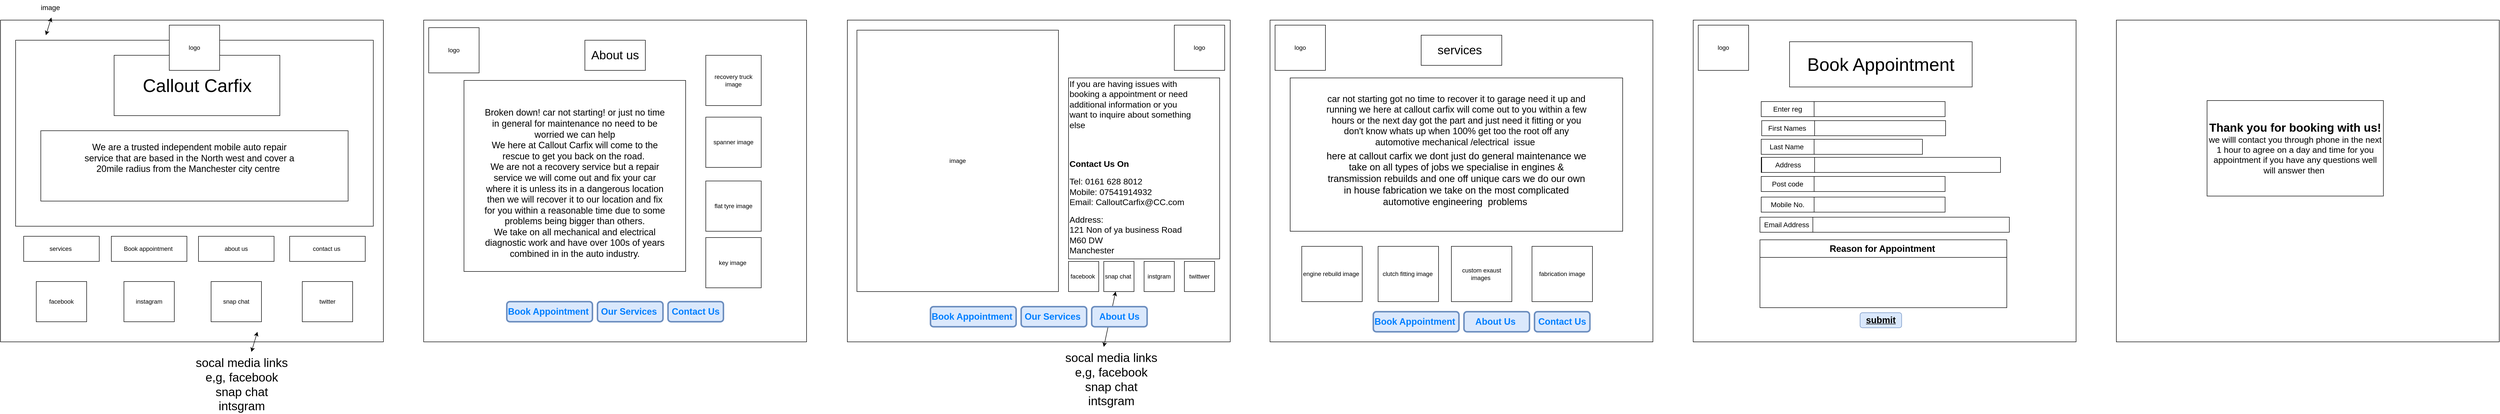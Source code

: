 <mxfile version="13.5.1" type="device"><diagram id="hy7yn9bkNG4f95wdVL7e" name="Page-1"><mxGraphModel dx="782" dy="514" grid="1" gridSize="10" guides="1" tooltips="1" connect="1" arrows="1" fold="1" page="1" pageScale="1" pageWidth="827" pageHeight="1169" math="0" shadow="0"><root><mxCell id="0"/><mxCell id="1" parent="0"/><mxCell id="16-nr4e4eQHS4MuX1Bp7-1" value="" style="rounded=0;whiteSpace=wrap;html=1;" parent="1" vertex="1"><mxGeometry x="40" y="40" width="760" height="640" as="geometry"/></mxCell><mxCell id="16-nr4e4eQHS4MuX1Bp7-4" value="services&amp;nbsp;" style="rounded=0;whiteSpace=wrap;html=1;" parent="1" vertex="1"><mxGeometry x="86" y="470" width="150" height="50" as="geometry"/></mxCell><mxCell id="16-nr4e4eQHS4MuX1Bp7-6" value="facebook" style="rounded=0;whiteSpace=wrap;html=1;" parent="1" vertex="1"><mxGeometry x="111" y="560" width="100" height="80" as="geometry"/></mxCell><mxCell id="16-nr4e4eQHS4MuX1Bp7-5" value="" style="rounded=0;whiteSpace=wrap;html=1;" parent="1" vertex="1"><mxGeometry x="70" y="80" width="710" height="370" as="geometry"/></mxCell><mxCell id="16-nr4e4eQHS4MuX1Bp7-10" value="" style="rounded=0;whiteSpace=wrap;html=1;" parent="1" vertex="1"><mxGeometry x="880" y="40" width="760" height="640" as="geometry"/></mxCell><mxCell id="16-nr4e4eQHS4MuX1Bp7-11" value="" style="rounded=0;whiteSpace=wrap;html=1;" parent="1" vertex="1"><mxGeometry x="1721" y="40" width="760" height="640" as="geometry"/></mxCell><mxCell id="16-nr4e4eQHS4MuX1Bp7-12" value="" style="endArrow=classic;startArrow=classic;html=1;" parent="1" edge="1"><mxGeometry width="50" height="50" relative="1" as="geometry"><mxPoint x="550" y="660" as="sourcePoint"/><mxPoint x="538" y="700" as="targetPoint"/></mxGeometry></mxCell><mxCell id="16-nr4e4eQHS4MuX1Bp7-14" value="&lt;font style=&quot;font-size: 24px&quot;&gt;socal media links&lt;br&gt;e,g, facebook snap chat intsgram&lt;br&gt;&lt;/font&gt;" style="text;html=1;strokeColor=none;fillColor=none;align=center;verticalAlign=middle;whiteSpace=wrap;rounded=0;" parent="1" vertex="1"><mxGeometry x="424" y="730" width="190" height="70" as="geometry"/></mxCell><mxCell id="16-nr4e4eQHS4MuX1Bp7-2" value="" style="rounded=0;whiteSpace=wrap;html=1;" parent="1" vertex="1"><mxGeometry x="265.5" y="110" width="329" height="120" as="geometry"/></mxCell><mxCell id="16-nr4e4eQHS4MuX1Bp7-3" value="&lt;span style=&quot;font-size: 36px&quot;&gt;Callout Carfix&lt;/span&gt;" style="text;html=1;strokeColor=none;fillColor=none;align=center;verticalAlign=middle;whiteSpace=wrap;rounded=0;" parent="1" vertex="1"><mxGeometry x="294.5" y="140" width="271" height="60" as="geometry"/></mxCell><mxCell id="16-nr4e4eQHS4MuX1Bp7-17" value="Book appointment&amp;nbsp;" style="rounded=0;whiteSpace=wrap;html=1;" parent="1" vertex="1"><mxGeometry x="260" y="470" width="150" height="50" as="geometry"/></mxCell><mxCell id="16-nr4e4eQHS4MuX1Bp7-18" value="about us" style="rounded=0;whiteSpace=wrap;html=1;" parent="1" vertex="1"><mxGeometry x="433" y="470" width="150" height="50" as="geometry"/></mxCell><mxCell id="16-nr4e4eQHS4MuX1Bp7-19" value="contact us&amp;nbsp;" style="rounded=0;whiteSpace=wrap;html=1;" parent="1" vertex="1"><mxGeometry x="614" y="470" width="150" height="50" as="geometry"/></mxCell><mxCell id="16-nr4e4eQHS4MuX1Bp7-20" value="" style="rounded=0;whiteSpace=wrap;html=1;" parent="1" vertex="1"><mxGeometry x="120" y="260" width="610" height="140" as="geometry"/></mxCell><mxCell id="16-nr4e4eQHS4MuX1Bp7-23" value="&lt;font style=&quot;font-size: 18px&quot;&gt;We are a trusted independent mobile auto repair service that are based in the North west and cover a 20mile radius from the Manchester city centre&amp;nbsp;&lt;/font&gt;" style="text;html=1;strokeColor=none;fillColor=none;align=center;verticalAlign=middle;whiteSpace=wrap;rounded=0;" parent="1" vertex="1"><mxGeometry x="200" y="260" width="430" height="110" as="geometry"/></mxCell><mxCell id="16-nr4e4eQHS4MuX1Bp7-29" value="instagram" style="rounded=0;whiteSpace=wrap;html=1;" parent="1" vertex="1"><mxGeometry x="285" y="560" width="100" height="80" as="geometry"/></mxCell><mxCell id="16-nr4e4eQHS4MuX1Bp7-30" value="snap chat" style="rounded=0;whiteSpace=wrap;html=1;" parent="1" vertex="1"><mxGeometry x="458" y="560" width="100" height="80" as="geometry"/></mxCell><mxCell id="16-nr4e4eQHS4MuX1Bp7-31" value="twitter" style="rounded=0;whiteSpace=wrap;html=1;" parent="1" vertex="1"><mxGeometry x="639" y="560" width="100" height="80" as="geometry"/></mxCell><mxCell id="16-nr4e4eQHS4MuX1Bp7-32" style="edgeStyle=orthogonalEdgeStyle;rounded=0;orthogonalLoop=1;jettySize=auto;html=1;exitX=0.5;exitY=1;exitDx=0;exitDy=0;" parent="1" source="16-nr4e4eQHS4MuX1Bp7-29" target="16-nr4e4eQHS4MuX1Bp7-29" edge="1"><mxGeometry relative="1" as="geometry"/></mxCell><mxCell id="16-nr4e4eQHS4MuX1Bp7-36" value="" style="rounded=0;whiteSpace=wrap;html=1;" parent="1" vertex="1"><mxGeometry x="960" y="160" width="440" height="380" as="geometry"/></mxCell><mxCell id="16-nr4e4eQHS4MuX1Bp7-38" value="&lt;font style=&quot;font-size: 18px&quot;&gt;Broken down! car not starting! or just no time in general for maintenance no need to be worried we can help&lt;br&gt;We here at Callout Carfix will come to the rescue to get you back on the road.&amp;nbsp;&lt;br&gt;We are not a recovery service but a repair service we will come out and fix your car where it is unless its in a dangerous location then we will recover it to our location and fix for you within a reasonable time due to some problems being bigger than others.&lt;br&gt;We take on all mechanical and electrical diagnostic work and have over 100s of years combined in in the auto industry.&lt;/font&gt;" style="text;html=1;strokeColor=none;fillColor=none;align=center;verticalAlign=middle;whiteSpace=wrap;rounded=0;" parent="1" vertex="1"><mxGeometry x="995" y="220" width="370" height="290" as="geometry"/></mxCell><mxCell id="16-nr4e4eQHS4MuX1Bp7-39" value="" style="rounded=0;whiteSpace=wrap;html=1;" parent="1" vertex="1"><mxGeometry x="2560" y="40" width="760" height="640" as="geometry"/></mxCell><mxCell id="16-nr4e4eQHS4MuX1Bp7-41" value="&lt;font style=&quot;font-size: 14px&quot;&gt;image&amp;nbsp;&lt;/font&gt;" style="text;html=1;strokeColor=none;fillColor=none;align=center;verticalAlign=middle;whiteSpace=wrap;rounded=0;" parent="1" vertex="1"><mxGeometry x="111" width="60" height="30" as="geometry"/></mxCell><mxCell id="16-nr4e4eQHS4MuX1Bp7-42" value="" style="endArrow=classic;startArrow=classic;html=1;entryX=0.133;entryY=-0.008;entryDx=0;entryDy=0;entryPerimeter=0;" parent="1" target="16-nr4e4eQHS4MuX1Bp7-1" edge="1"><mxGeometry width="50" height="50" relative="1" as="geometry"><mxPoint x="130" y="70" as="sourcePoint"/><mxPoint x="180" y="20" as="targetPoint"/></mxGeometry></mxCell><mxCell id="16-nr4e4eQHS4MuX1Bp7-43" value="recovery truck image" style="rounded=0;whiteSpace=wrap;html=1;" parent="1" vertex="1"><mxGeometry x="1440" y="110" width="110" height="100" as="geometry"/></mxCell><mxCell id="16-nr4e4eQHS4MuX1Bp7-44" value="spanner image" style="rounded=0;whiteSpace=wrap;html=1;" parent="1" vertex="1"><mxGeometry x="1440" y="233" width="110" height="100" as="geometry"/></mxCell><mxCell id="16-nr4e4eQHS4MuX1Bp7-45" value="flat tyre image" style="rounded=0;whiteSpace=wrap;html=1;" parent="1" vertex="1"><mxGeometry x="1440" y="360" width="110" height="100" as="geometry"/></mxCell><mxCell id="16-nr4e4eQHS4MuX1Bp7-46" value="key image&amp;nbsp;" style="rounded=0;whiteSpace=wrap;html=1;" parent="1" vertex="1"><mxGeometry x="1440" y="472.5" width="110" height="100" as="geometry"/></mxCell><mxCell id="16-nr4e4eQHS4MuX1Bp7-50" value="&lt;font style=&quot;font-size: 24px&quot;&gt;About us&lt;/font&gt;" style="rounded=0;whiteSpace=wrap;html=1;" parent="1" vertex="1"><mxGeometry x="1200" y="80" width="120" height="60" as="geometry"/></mxCell><mxCell id="16-nr4e4eQHS4MuX1Bp7-52" value="image" style="rounded=0;whiteSpace=wrap;html=1;" parent="1" vertex="1"><mxGeometry x="1740" y="60" width="400" height="520" as="geometry"/></mxCell><mxCell id="16-nr4e4eQHS4MuX1Bp7-53" value="" style="rounded=0;whiteSpace=wrap;html=1;" parent="1" vertex="1"><mxGeometry x="2160" y="155" width="300" height="360" as="geometry"/></mxCell><mxCell id="16-nr4e4eQHS4MuX1Bp7-55" value="&lt;font&gt;&lt;br&gt;&lt;br&gt;&lt;br&gt;&lt;br&gt;&lt;br&gt;&lt;br&gt;&lt;span style=&quot;font-size: 17px&quot;&gt;If you are &lt;/span&gt;&lt;span style=&quot;font-size: 17px&quot;&gt;having&lt;/span&gt;&lt;span style=&quot;font-size: 17px&quot;&gt;&amp;nbsp;issues with booking a appointment or need &lt;/span&gt;&lt;span style=&quot;font-size: 17px&quot;&gt;additional&lt;/span&gt;&lt;span style=&quot;font-size: 17px&quot;&gt;&amp;nbsp;information or you want to&amp;nbsp;&lt;/span&gt;&lt;span style=&quot;font-size: 17px&quot;&gt;inquire&lt;/span&gt;&lt;span style=&quot;font-size: 17px&quot;&gt;&amp;nbsp;about something else&amp;nbsp;&lt;/span&gt;&lt;br&gt;&lt;br&gt;&lt;br&gt;&lt;br&gt;&lt;br&gt;&lt;b style=&quot;font-size: 17px&quot;&gt;Contact Us On&lt;/b&gt;&lt;br&gt;&lt;br&gt;&lt;span style=&quot;font-size: 17px&quot;&gt;Tel: 0161 628 8012&amp;nbsp;&lt;/span&gt;&lt;br&gt;&lt;span style=&quot;font-size: 17px&quot;&gt;Mobile: 07541914932&lt;/span&gt;&lt;br&gt;&lt;span style=&quot;font-size: 17px&quot;&gt;Email: CalloutCarfix@CC.com&lt;/span&gt;&lt;br&gt;&lt;br&gt;&lt;span style=&quot;font-size: 17px&quot;&gt;Address:&lt;/span&gt;&lt;br&gt;&lt;span style=&quot;font-size: 17px&quot;&gt;121 Non of ya business Road&lt;/span&gt;&lt;br&gt;&lt;span style=&quot;font-size: 17px&quot;&gt;M60 DW&lt;/span&gt;&lt;br&gt;&lt;span style=&quot;font-size: 17px&quot;&gt;Manchester&amp;nbsp;&lt;/span&gt;&lt;br&gt;&lt;/font&gt;" style="text;html=1;strokeColor=none;fillColor=none;align=left;verticalAlign=middle;whiteSpace=wrap;rounded=0;" parent="1" vertex="1"><mxGeometry x="2160" y="60" width="250" height="460" as="geometry"/></mxCell><mxCell id="16-nr4e4eQHS4MuX1Bp7-56" value="facebook&amp;nbsp;" style="rounded=0;whiteSpace=wrap;html=1;" parent="1" vertex="1"><mxGeometry x="2160" y="520" width="60" height="60" as="geometry"/></mxCell><mxCell id="16-nr4e4eQHS4MuX1Bp7-57" value="snap chat&amp;nbsp;" style="rounded=0;whiteSpace=wrap;html=1;" parent="1" vertex="1"><mxGeometry x="2230" y="520" width="60" height="60" as="geometry"/></mxCell><mxCell id="16-nr4e4eQHS4MuX1Bp7-58" value="instgram" style="rounded=0;whiteSpace=wrap;html=1;" parent="1" vertex="1"><mxGeometry x="2310" y="520" width="60" height="60" as="geometry"/></mxCell><mxCell id="16-nr4e4eQHS4MuX1Bp7-59" value="twittwer" style="rounded=0;whiteSpace=wrap;html=1;" parent="1" vertex="1"><mxGeometry x="2390" y="520" width="60" height="60" as="geometry"/></mxCell><mxCell id="16-nr4e4eQHS4MuX1Bp7-60" value="&lt;font style=&quot;font-size: 24px&quot;&gt;socal media links&lt;br&gt;e,g, facebook snap chat intsgram&lt;br&gt;&lt;/font&gt;" style="text;html=1;strokeColor=none;fillColor=none;align=center;verticalAlign=middle;whiteSpace=wrap;rounded=0;" parent="1" vertex="1"><mxGeometry x="2150" y="720" width="190" height="70" as="geometry"/></mxCell><mxCell id="16-nr4e4eQHS4MuX1Bp7-61" value="" style="endArrow=classic;startArrow=classic;html=1;" parent="1" source="16-nr4e4eQHS4MuX1Bp7-57" edge="1"><mxGeometry width="50" height="50" relative="1" as="geometry"><mxPoint x="560" y="670" as="sourcePoint"/><mxPoint x="2230" y="690" as="targetPoint"/></mxGeometry></mxCell><mxCell id="16-nr4e4eQHS4MuX1Bp7-65" value="&lt;font style=&quot;font-size: 24px&quot;&gt;services&amp;nbsp;&lt;/font&gt;" style="rounded=0;whiteSpace=wrap;html=1;" parent="1" vertex="1"><mxGeometry x="2860" y="70" width="160" height="60" as="geometry"/></mxCell><mxCell id="16-nr4e4eQHS4MuX1Bp7-67" value="" style="rounded=0;whiteSpace=wrap;html=1;" parent="1" vertex="1"><mxGeometry x="2600" y="155" width="660" height="305" as="geometry"/></mxCell><mxCell id="16-nr4e4eQHS4MuX1Bp7-69" value="fabrication image" style="rounded=0;whiteSpace=wrap;html=1;" parent="1" vertex="1"><mxGeometry x="3080" y="490" width="120" height="110" as="geometry"/></mxCell><mxCell id="16-nr4e4eQHS4MuX1Bp7-70" value="custom exaust images&amp;nbsp;" style="rounded=0;whiteSpace=wrap;html=1;" parent="1" vertex="1"><mxGeometry x="2920" y="490" width="120" height="110" as="geometry"/></mxCell><mxCell id="16-nr4e4eQHS4MuX1Bp7-71" value="clutch fitting image&amp;nbsp;" style="rounded=0;whiteSpace=wrap;html=1;" parent="1" vertex="1"><mxGeometry x="2774.5" y="490" width="120" height="110" as="geometry"/></mxCell><mxCell id="16-nr4e4eQHS4MuX1Bp7-72" value="engine rebuild image&amp;nbsp;" style="rounded=0;whiteSpace=wrap;html=1;" parent="1" vertex="1"><mxGeometry x="2623" y="490" width="120" height="110" as="geometry"/></mxCell><mxCell id="16-nr4e4eQHS4MuX1Bp7-77" value="&lt;font style=&quot;font-size: 19px&quot;&gt;here at callout carfix we dont just do general maintenance we take on all types of jobs we specialise in engines &amp;amp; transmission rebuilds and one off unique cars we do our own in house fabrication we take on the most complicated automotive engineering&amp;nbsp; problems&amp;nbsp;&lt;/font&gt;" style="text;html=1;strokeColor=none;fillColor=none;align=center;verticalAlign=middle;whiteSpace=wrap;rounded=0;" parent="1" vertex="1"><mxGeometry x="2670" y="298.5" width="520" height="115" as="geometry"/></mxCell><mxCell id="16-nr4e4eQHS4MuX1Bp7-78" value="" style="rounded=0;whiteSpace=wrap;html=1;" parent="1" vertex="1"><mxGeometry x="3400" y="40" width="760" height="640" as="geometry"/></mxCell><mxCell id="16-nr4e4eQHS4MuX1Bp7-79" value="&lt;font style=&quot;font-size: 36px&quot;&gt;Book Appointment&lt;/font&gt;" style="rounded=0;whiteSpace=wrap;html=1;" parent="1" vertex="1"><mxGeometry x="3591.25" y="83" width="362.5" height="90" as="geometry"/></mxCell><mxCell id="16-nr4e4eQHS4MuX1Bp7-80" value="" style="rounded=0;whiteSpace=wrap;html=1;" parent="1" vertex="1"><mxGeometry x="3535" y="202" width="365" height="30" as="geometry"/></mxCell><mxCell id="16-nr4e4eQHS4MuX1Bp7-82" value="&lt;font style=&quot;font-size: 14px&quot;&gt;Enter reg&lt;/font&gt;" style="rounded=0;whiteSpace=wrap;html=1;" parent="1" vertex="1"><mxGeometry x="3535" y="202" width="105" height="30" as="geometry"/></mxCell><mxCell id="16-nr4e4eQHS4MuX1Bp7-89" value="" style="rounded=0;whiteSpace=wrap;html=1;" parent="1" vertex="1"><mxGeometry x="3532.5" y="477" width="490" height="135" as="geometry"/></mxCell><mxCell id="16-nr4e4eQHS4MuX1Bp7-90" value="&lt;font style=&quot;font-size: 18px&quot;&gt;&lt;b&gt;Reason for Appointment&amp;nbsp;&lt;/b&gt;&lt;/font&gt;" style="rounded=0;whiteSpace=wrap;html=1;" parent="1" vertex="1"><mxGeometry x="3532.5" y="477" width="490" height="35" as="geometry"/></mxCell><mxCell id="16-nr4e4eQHS4MuX1Bp7-93" value="" style="rounded=0;whiteSpace=wrap;html=1;" parent="1" vertex="1"><mxGeometry x="3536" y="240" width="365" height="30" as="geometry"/></mxCell><mxCell id="16-nr4e4eQHS4MuX1Bp7-94" value="&lt;font style=&quot;font-size: 14px&quot;&gt;First Names&amp;nbsp;&lt;/font&gt;" style="rounded=0;whiteSpace=wrap;html=1;" parent="1" vertex="1"><mxGeometry x="3536" y="240" width="105" height="30" as="geometry"/></mxCell><mxCell id="16-nr4e4eQHS4MuX1Bp7-95" value="" style="rounded=0;whiteSpace=wrap;html=1;" parent="1" vertex="1"><mxGeometry x="3535" y="392" width="365" height="30" as="geometry"/></mxCell><mxCell id="16-nr4e4eQHS4MuX1Bp7-100" value="" style="rounded=0;whiteSpace=wrap;html=1;" parent="1" vertex="1"><mxGeometry x="3535" y="351" width="365" height="30" as="geometry"/></mxCell><mxCell id="16-nr4e4eQHS4MuX1Bp7-101" value="&lt;font style=&quot;font-size: 14px&quot;&gt;Post code&lt;/font&gt;" style="rounded=0;whiteSpace=wrap;html=1;" parent="1" vertex="1"><mxGeometry x="3535" y="351" width="105" height="30" as="geometry"/></mxCell><mxCell id="16-nr4e4eQHS4MuX1Bp7-103" value="&lt;font style=&quot;font-size: 14px&quot;&gt;Mobile No.&lt;/font&gt;" style="rounded=0;whiteSpace=wrap;html=1;" parent="1" vertex="1"><mxGeometry x="3535" y="392" width="105" height="30" as="geometry"/></mxCell><mxCell id="16-nr4e4eQHS4MuX1Bp7-105" value="" style="rounded=0;whiteSpace=wrap;html=1;" parent="1" vertex="1"><mxGeometry x="3535" y="277" width="320" height="30" as="geometry"/></mxCell><mxCell id="16-nr4e4eQHS4MuX1Bp7-106" value="&lt;font style=&quot;font-size: 14px&quot;&gt;Last Name&amp;nbsp;&lt;/font&gt;" style="rounded=0;whiteSpace=wrap;html=1;" parent="1" vertex="1"><mxGeometry x="3535" y="277" width="105" height="30" as="geometry"/></mxCell><mxCell id="16-nr4e4eQHS4MuX1Bp7-108" value="" style="rounded=0;whiteSpace=wrap;html=1;" parent="1" vertex="1"><mxGeometry x="3535" y="313" width="475" height="30" as="geometry"/></mxCell><mxCell id="16-nr4e4eQHS4MuX1Bp7-109" value="&lt;font style=&quot;font-size: 14px&quot;&gt;Address&lt;/font&gt;" style="rounded=0;whiteSpace=wrap;html=1;" parent="1" vertex="1"><mxGeometry x="3536" y="313" width="105" height="30" as="geometry"/></mxCell><mxCell id="16-nr4e4eQHS4MuX1Bp7-110" value="" style="rounded=0;whiteSpace=wrap;html=1;" parent="1" vertex="1"><mxGeometry x="3532.5" y="432" width="495" height="30" as="geometry"/></mxCell><mxCell id="16-nr4e4eQHS4MuX1Bp7-111" value="&lt;font style=&quot;font-size: 14px&quot;&gt;Email Address&lt;/font&gt;" style="rounded=0;whiteSpace=wrap;html=1;" parent="1" vertex="1"><mxGeometry x="3532.5" y="432" width="105" height="30" as="geometry"/></mxCell><mxCell id="16-nr4e4eQHS4MuX1Bp7-115" value="&lt;font style=&quot;font-size: 18px&quot;&gt;&lt;b&gt;&lt;u&gt;submit&lt;/u&gt;&lt;/b&gt;&lt;/font&gt;" style="rounded=1;whiteSpace=wrap;html=1;fillColor=#dae8fc;strokeColor=#6c8ebf;" parent="1" vertex="1"><mxGeometry x="3731.25" y="622" width="82.5" height="30" as="geometry"/></mxCell><mxCell id="16-nr4e4eQHS4MuX1Bp7-116" value="&lt;font style=&quot;font-size: 18px&quot;&gt;car not starting got no time to recover it to garage need it up and running we here at callout carfix will come out to you within a few hours or the next day got the part and just need it fitting or you don't know whats up when 100% get too the root off any automotive mechanical /electrical&amp;nbsp; issue&amp;nbsp;&lt;/font&gt;" style="text;html=1;strokeColor=none;fillColor=none;align=center;verticalAlign=middle;whiteSpace=wrap;rounded=0;" parent="1" vertex="1"><mxGeometry x="2670" y="140" width="520" height="200" as="geometry"/></mxCell><mxCell id="16-nr4e4eQHS4MuX1Bp7-118" value="logo" style="rounded=0;whiteSpace=wrap;html=1;" parent="1" vertex="1"><mxGeometry x="2570" y="50" width="100" height="90" as="geometry"/></mxCell><mxCell id="16-nr4e4eQHS4MuX1Bp7-119" value="logo" style="rounded=0;whiteSpace=wrap;html=1;" parent="1" vertex="1"><mxGeometry x="3410" y="50" width="100" height="90" as="geometry"/></mxCell><mxCell id="16-nr4e4eQHS4MuX1Bp7-120" value="logo" style="rounded=0;whiteSpace=wrap;html=1;" parent="1" vertex="1"><mxGeometry x="2370" y="50" width="100" height="90" as="geometry"/></mxCell><mxCell id="16-nr4e4eQHS4MuX1Bp7-122" value="logo" style="rounded=0;whiteSpace=wrap;html=1;" parent="1" vertex="1"><mxGeometry x="890" y="55" width="100" height="90" as="geometry"/></mxCell><mxCell id="16-nr4e4eQHS4MuX1Bp7-123" value="logo" style="rounded=0;whiteSpace=wrap;html=1;" parent="1" vertex="1"><mxGeometry x="375" y="50" width="100" height="90" as="geometry"/></mxCell><mxCell id="16-nr4e4eQHS4MuX1Bp7-126" value="&lt;font style=&quot;font-size: 18px&quot; color=&quot;#007fff&quot;&gt;&lt;b&gt;Book Appointment&amp;nbsp;&lt;/b&gt;&lt;/font&gt;" style="rounded=1;whiteSpace=wrap;html=1;fillColor=#dae8fc;strokeColor=#6c8ebf;strokeWidth=3;" parent="1" vertex="1"><mxGeometry x="1045" y="600" width="170" height="40" as="geometry"/></mxCell><mxCell id="16-nr4e4eQHS4MuX1Bp7-128" value="&lt;font style=&quot;font-size: 18px&quot; color=&quot;#007fff&quot;&gt;&lt;b&gt;Our Services&amp;nbsp;&lt;/b&gt;&lt;/font&gt;" style="rounded=1;whiteSpace=wrap;html=1;fillColor=#dae8fc;strokeColor=#6c8ebf;strokeWidth=3;" parent="1" vertex="1"><mxGeometry x="1225" y="600" width="130" height="40" as="geometry"/></mxCell><mxCell id="16-nr4e4eQHS4MuX1Bp7-131" value="&lt;font color=&quot;#007fff&quot;&gt;&lt;span style=&quot;font-size: 18px&quot;&gt;&lt;b&gt;Contact&lt;/b&gt;&lt;/span&gt;&lt;b style=&quot;font-size: 18px&quot;&gt;&amp;nbsp;Us&lt;/b&gt;&lt;/font&gt;" style="rounded=1;whiteSpace=wrap;html=1;fillColor=#dae8fc;strokeColor=#6c8ebf;strokeWidth=3;" parent="1" vertex="1"><mxGeometry x="1365" y="600" width="110" height="40" as="geometry"/></mxCell><mxCell id="16-nr4e4eQHS4MuX1Bp7-132" value="&lt;font style=&quot;font-size: 18px&quot; color=&quot;#007fff&quot;&gt;&lt;b&gt;Book Appointment&amp;nbsp;&lt;/b&gt;&lt;/font&gt;" style="rounded=1;whiteSpace=wrap;html=1;fillColor=#dae8fc;strokeColor=#6c8ebf;strokeWidth=3;" parent="1" vertex="1"><mxGeometry x="1886" y="610" width="170" height="40" as="geometry"/></mxCell><mxCell id="16-nr4e4eQHS4MuX1Bp7-133" value="&lt;font style=&quot;font-size: 18px&quot; color=&quot;#007fff&quot;&gt;&lt;b&gt;Our Services&amp;nbsp;&lt;/b&gt;&lt;/font&gt;" style="rounded=1;whiteSpace=wrap;html=1;fillColor=#dae8fc;strokeColor=#6c8ebf;strokeWidth=3;" parent="1" vertex="1"><mxGeometry x="2066" y="610" width="130" height="40" as="geometry"/></mxCell><mxCell id="16-nr4e4eQHS4MuX1Bp7-134" value="&lt;font color=&quot;#007fff&quot;&gt;&lt;b style=&quot;font-size: 18px&quot;&gt;About Us&lt;/b&gt;&lt;/font&gt;" style="rounded=1;whiteSpace=wrap;html=1;fillColor=#dae8fc;strokeColor=#6c8ebf;strokeWidth=3;" parent="1" vertex="1"><mxGeometry x="2206" y="610" width="110" height="40" as="geometry"/></mxCell><mxCell id="16-nr4e4eQHS4MuX1Bp7-135" value="&lt;font style=&quot;font-size: 18px&quot; color=&quot;#007fff&quot;&gt;&lt;b&gt;Book Appointment&amp;nbsp;&lt;/b&gt;&lt;/font&gt;" style="rounded=1;whiteSpace=wrap;html=1;fillColor=#dae8fc;strokeColor=#6c8ebf;strokeWidth=3;" parent="1" vertex="1"><mxGeometry x="2765" y="620" width="170" height="40" as="geometry"/></mxCell><mxCell id="16-nr4e4eQHS4MuX1Bp7-136" value="&lt;font style=&quot;font-size: 18px&quot; color=&quot;#007fff&quot;&gt;&lt;b&gt;About Us&amp;nbsp;&lt;/b&gt;&lt;/font&gt;" style="rounded=1;whiteSpace=wrap;html=1;fillColor=#dae8fc;strokeColor=#6c8ebf;strokeWidth=3;" parent="1" vertex="1"><mxGeometry x="2945" y="620" width="130" height="40" as="geometry"/></mxCell><mxCell id="16-nr4e4eQHS4MuX1Bp7-137" value="&lt;font color=&quot;#007fff&quot;&gt;&lt;span style=&quot;font-size: 18px&quot;&gt;&lt;b&gt;Contact&lt;/b&gt;&lt;/span&gt;&lt;b style=&quot;font-size: 18px&quot;&gt;&amp;nbsp;Us&lt;/b&gt;&lt;/font&gt;" style="rounded=1;whiteSpace=wrap;html=1;fillColor=#dae8fc;strokeColor=#6c8ebf;strokeWidth=3;" parent="1" vertex="1"><mxGeometry x="3085" y="620" width="110" height="40" as="geometry"/></mxCell><mxCell id="16-nr4e4eQHS4MuX1Bp7-139" value="" style="rounded=0;whiteSpace=wrap;html=1;" parent="1" vertex="1"><mxGeometry x="4240" y="40" width="760" height="640" as="geometry"/></mxCell><mxCell id="16-nr4e4eQHS4MuX1Bp7-140" value="&lt;font style=&quot;font-size: 23px&quot;&gt;&lt;b&gt;Thank you for booking with us!&lt;br&gt;&lt;/b&gt;&lt;/font&gt;&lt;font style=&quot;font-size: 17px&quot;&gt;we willl contact you through phone in the next 1 hour to agree on a day and time for you appointment if you have any questions well will answer then&amp;nbsp;&lt;/font&gt;" style="rounded=0;whiteSpace=wrap;html=1;strokeWidth=1;" parent="1" vertex="1"><mxGeometry x="4420" y="200" width="350" height="190" as="geometry"/></mxCell></root></mxGraphModel></diagram></mxfile>